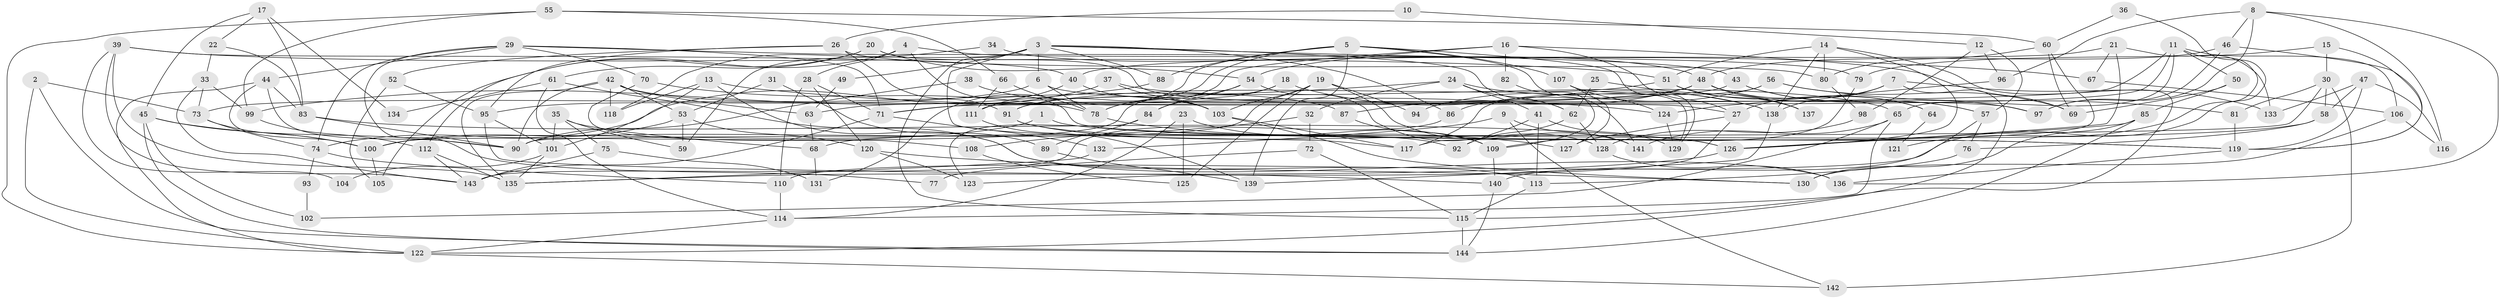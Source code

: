 // Generated by graph-tools (version 1.1) at 2025/49/03/09/25 04:49:17]
// undirected, 144 vertices, 288 edges
graph export_dot {
graph [start="1"]
  node [color=gray90,style=filled];
  1;
  2;
  3;
  4;
  5;
  6;
  7;
  8;
  9;
  10;
  11;
  12;
  13;
  14;
  15;
  16;
  17;
  18;
  19;
  20;
  21;
  22;
  23;
  24;
  25;
  26;
  27;
  28;
  29;
  30;
  31;
  32;
  33;
  34;
  35;
  36;
  37;
  38;
  39;
  40;
  41;
  42;
  43;
  44;
  45;
  46;
  47;
  48;
  49;
  50;
  51;
  52;
  53;
  54;
  55;
  56;
  57;
  58;
  59;
  60;
  61;
  62;
  63;
  64;
  65;
  66;
  67;
  68;
  69;
  70;
  71;
  72;
  73;
  74;
  75;
  76;
  77;
  78;
  79;
  80;
  81;
  82;
  83;
  84;
  85;
  86;
  87;
  88;
  89;
  90;
  91;
  92;
  93;
  94;
  95;
  96;
  97;
  98;
  99;
  100;
  101;
  102;
  103;
  104;
  105;
  106;
  107;
  108;
  109;
  110;
  111;
  112;
  113;
  114;
  115;
  116;
  117;
  118;
  119;
  120;
  121;
  122;
  123;
  124;
  125;
  126;
  127;
  128;
  129;
  130;
  131;
  132;
  133;
  134;
  135;
  136;
  137;
  138;
  139;
  140;
  141;
  142;
  143;
  144;
  1 -- 119;
  1 -- 100;
  2 -- 73;
  2 -- 122;
  2 -- 144;
  3 -- 115;
  3 -- 86;
  3 -- 6;
  3 -- 49;
  3 -- 59;
  3 -- 62;
  3 -- 67;
  3 -- 88;
  3 -- 117;
  4 -- 28;
  4 -- 119;
  4 -- 79;
  4 -- 105;
  5 -- 129;
  5 -- 141;
  5 -- 88;
  5 -- 91;
  5 -- 107;
  5 -- 131;
  5 -- 139;
  6 -- 78;
  6 -- 95;
  6 -- 97;
  7 -- 138;
  7 -- 122;
  7 -- 27;
  7 -- 133;
  8 -- 97;
  8 -- 136;
  8 -- 46;
  8 -- 96;
  8 -- 116;
  9 -- 132;
  9 -- 142;
  9 -- 141;
  10 -- 26;
  10 -- 12;
  11 -- 71;
  11 -- 111;
  11 -- 50;
  11 -- 65;
  11 -- 106;
  11 -- 121;
  12 -- 98;
  12 -- 57;
  12 -- 96;
  13 -- 101;
  13 -- 113;
  13 -- 118;
  13 -- 124;
  14 -- 126;
  14 -- 138;
  14 -- 51;
  14 -- 80;
  14 -- 115;
  15 -- 119;
  15 -- 79;
  15 -- 30;
  16 -- 54;
  16 -- 27;
  16 -- 69;
  16 -- 78;
  16 -- 82;
  17 -- 45;
  17 -- 22;
  17 -- 83;
  17 -- 134;
  18 -- 138;
  18 -- 100;
  18 -- 84;
  19 -- 103;
  19 -- 90;
  19 -- 94;
  19 -- 125;
  19 -- 141;
  20 -- 27;
  20 -- 54;
  20 -- 61;
  20 -- 112;
  21 -- 126;
  21 -- 67;
  21 -- 40;
  21 -- 133;
  22 -- 83;
  22 -- 33;
  23 -- 114;
  23 -- 109;
  23 -- 125;
  24 -- 62;
  24 -- 71;
  24 -- 32;
  24 -- 41;
  24 -- 138;
  25 -- 62;
  25 -- 137;
  26 -- 95;
  26 -- 91;
  26 -- 52;
  26 -- 80;
  27 -- 127;
  27 -- 123;
  28 -- 71;
  28 -- 120;
  28 -- 110;
  29 -- 74;
  29 -- 44;
  29 -- 43;
  29 -- 70;
  29 -- 71;
  29 -- 77;
  30 -- 90;
  30 -- 58;
  30 -- 81;
  30 -- 142;
  31 -- 53;
  31 -- 89;
  32 -- 108;
  32 -- 72;
  33 -- 143;
  33 -- 99;
  33 -- 73;
  34 -- 48;
  34 -- 118;
  35 -- 59;
  35 -- 75;
  35 -- 68;
  35 -- 101;
  36 -- 60;
  36 -- 110;
  37 -- 65;
  37 -- 103;
  37 -- 74;
  38 -- 90;
  38 -- 103;
  39 -- 40;
  39 -- 135;
  39 -- 51;
  39 -- 104;
  39 -- 143;
  40 -- 103;
  40 -- 111;
  41 -- 129;
  41 -- 92;
  41 -- 113;
  42 -- 90;
  42 -- 63;
  42 -- 53;
  42 -- 87;
  42 -- 118;
  42 -- 135;
  43 -- 57;
  43 -- 63;
  43 -- 97;
  44 -- 122;
  44 -- 90;
  44 -- 83;
  44 -- 100;
  45 -- 144;
  45 -- 100;
  45 -- 90;
  45 -- 102;
  46 -- 97;
  46 -- 48;
  46 -- 119;
  47 -- 133;
  47 -- 58;
  47 -- 116;
  47 -- 119;
  48 -- 73;
  48 -- 57;
  48 -- 64;
  48 -- 86;
  48 -- 87;
  48 -- 137;
  49 -- 63;
  50 -- 69;
  50 -- 85;
  51 -- 64;
  51 -- 91;
  51 -- 137;
  52 -- 95;
  52 -- 105;
  53 -- 100;
  53 -- 59;
  53 -- 120;
  54 -- 128;
  54 -- 84;
  54 -- 78;
  55 -- 99;
  55 -- 60;
  55 -- 66;
  55 -- 122;
  56 -- 81;
  56 -- 69;
  56 -- 94;
  56 -- 117;
  57 -- 140;
  57 -- 76;
  58 -- 76;
  58 -- 68;
  60 -- 117;
  60 -- 80;
  60 -- 69;
  61 -- 114;
  61 -- 134;
  61 -- 136;
  62 -- 92;
  62 -- 128;
  63 -- 68;
  64 -- 121;
  65 -- 141;
  65 -- 102;
  65 -- 114;
  66 -- 78;
  66 -- 111;
  67 -- 106;
  68 -- 131;
  70 -- 78;
  70 -- 108;
  71 -- 143;
  71 -- 132;
  72 -- 115;
  72 -- 77;
  73 -- 100;
  73 -- 74;
  74 -- 93;
  74 -- 110;
  75 -- 131;
  75 -- 143;
  76 -- 113;
  78 -- 127;
  79 -- 109;
  80 -- 98;
  81 -- 119;
  82 -- 109;
  83 -- 90;
  83 -- 126;
  84 -- 123;
  84 -- 89;
  85 -- 126;
  85 -- 130;
  85 -- 144;
  86 -- 143;
  87 -- 109;
  88 -- 99;
  89 -- 139;
  91 -- 92;
  91 -- 126;
  93 -- 102;
  95 -- 101;
  95 -- 140;
  96 -- 124;
  98 -- 128;
  99 -- 112;
  100 -- 105;
  101 -- 135;
  101 -- 104;
  103 -- 117;
  103 -- 130;
  106 -- 116;
  106 -- 130;
  107 -- 124;
  107 -- 127;
  107 -- 129;
  108 -- 125;
  109 -- 140;
  110 -- 114;
  111 -- 139;
  112 -- 135;
  112 -- 143;
  113 -- 115;
  114 -- 122;
  115 -- 144;
  119 -- 136;
  120 -- 130;
  120 -- 123;
  122 -- 142;
  124 -- 129;
  126 -- 135;
  128 -- 136;
  132 -- 135;
  138 -- 139;
  140 -- 144;
}
